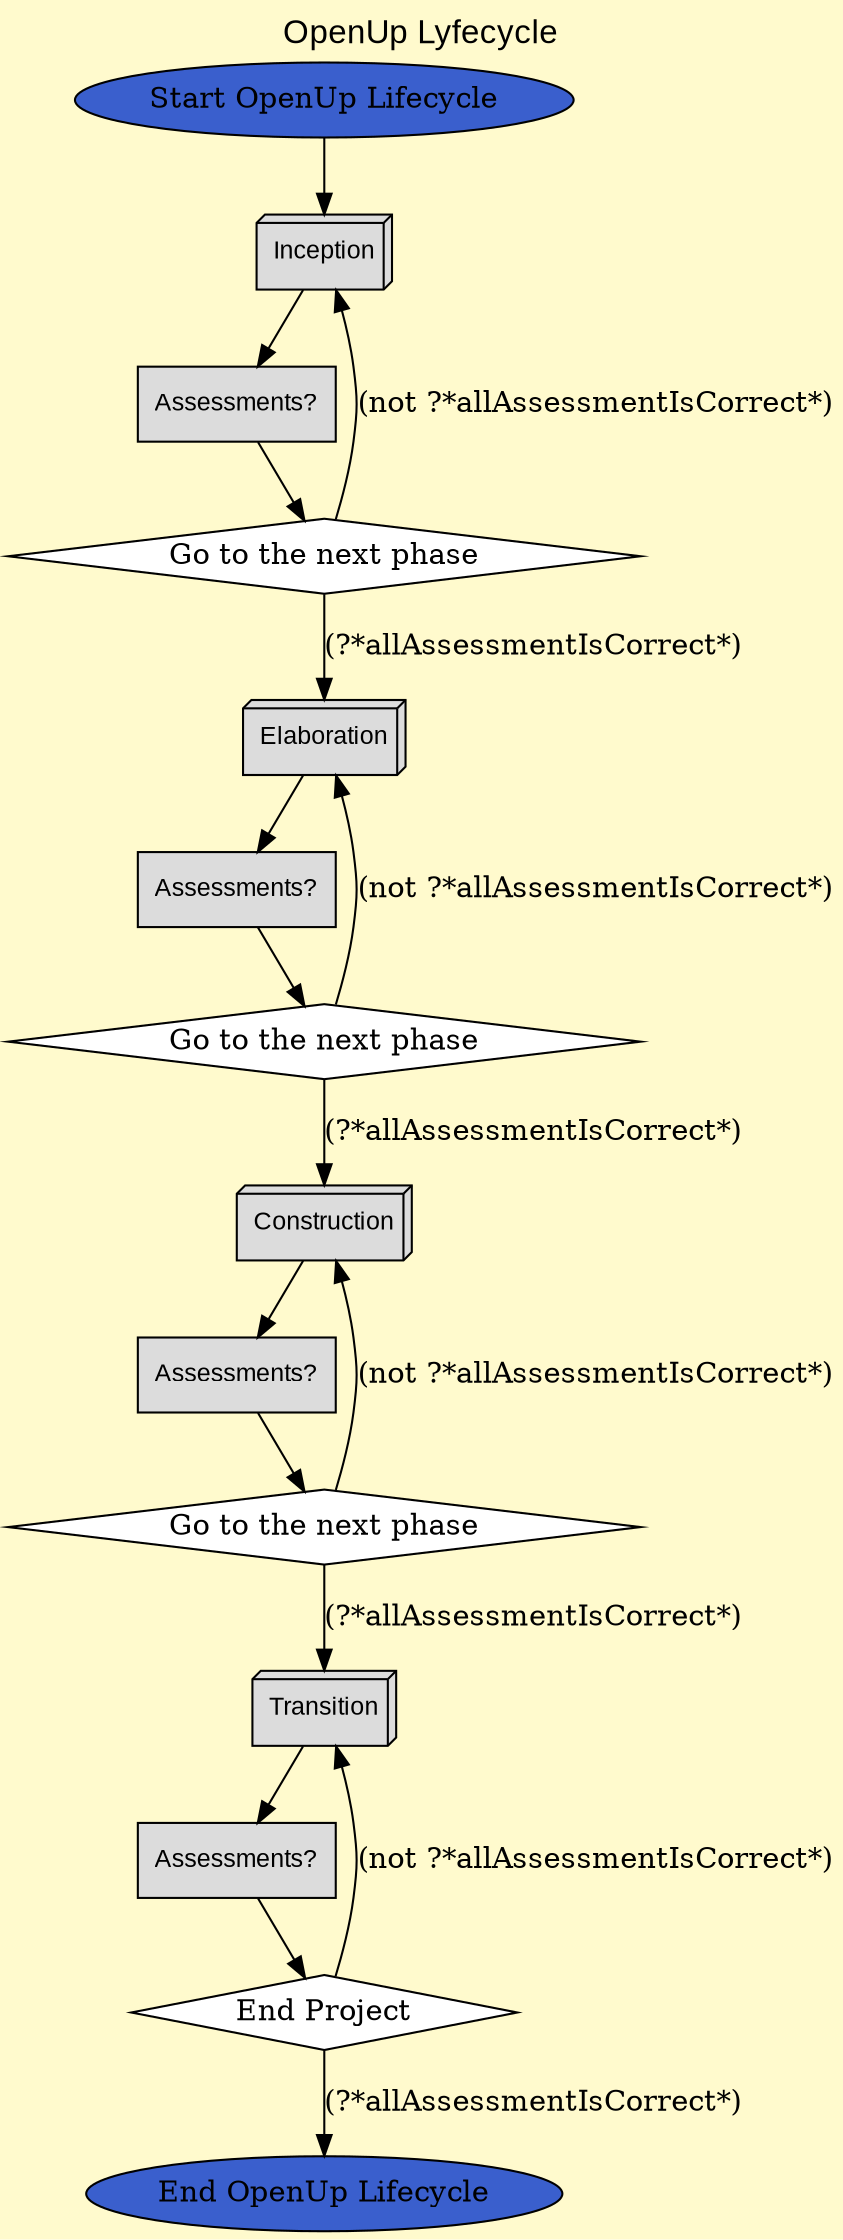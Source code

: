 digraph openUp_lifecycle {
  graph [
    fontsize = 16,
    fontname = Arial,
    label = "OpenUp Lyfecycle",
    labelloc = t,
    bgcolor = "lemonchiffon"
  ];
  
    "Methodology Start 1 0 0 0 0 0 0 OpenUp Lifecycle | Alpha" -> "Methodology Phase 1 1 0 0 0 0 0 Inception |";
	
	"Methodology Phase 1 1 0 0 0 0 0 Inception |" -> "Methodology Question 1 1 0 0 0 0 0 Inception |";
	"Methodology Question 1 1 0 0 0 0 0 Inception |" -> "Methodology Decision 1 1 0 0 0 0 0 Inception |";
	"Methodology Decision 1 1 0 0 0 0 0 Inception |" -> "Methodology Phase 1 1 0 0 0 0 0 Inception |" [label="(not ?*allAssessmentIsCorrect*)"];
	"Methodology Decision 1 1 0 0 0 0 0 Inception |" -> "Methodology Phase 1 2 0 0 0 0 0 Elaboration |" [label="(?*allAssessmentIsCorrect*)"];

	"Methodology Phase 1 2 0 0 0 0 0 Elaboration |" -> "Methodology Question 1 2 0 0 0 0 0 Elaboration |";
	"Methodology Question 1 2 0 0 0 0 0 Elaboration |" -> "Methodology Decision 1 2 0 0 0 0 0 Elaboration |";
	"Methodology Decision 1 2 0 0 0 0 0 Elaboration |" -> "Methodology Phase 1 2 0 0 0 0 0 Elaboration |" [label="(not ?*allAssessmentIsCorrect*)"];
	"Methodology Decision 1 2 0 0 0 0 0 Elaboration |" -> "Methodology Phase 1 3 0 0 0 0 0 Construction |" [label="(?*allAssessmentIsCorrect*)"];
	
	"Methodology Phase 1 3 0 0 0 0 0 Construction |" -> "Methodology Question 1 3 0 0 0 0 0 Construction |";
	"Methodology Question 1 3 0 0 0 0 0 Construction |" -> "Methodology Decision 1 3 0 0 0 0 0 Construction |";
	"Methodology Decision 1 3 0 0 0 0 0 Construction |" -> "Methodology Phase 1 3 0 0 0 0 0 Construction |" [label="(not ?*allAssessmentIsCorrect*)"];
	"Methodology Decision 1 3 0 0 0 0 0 Construction |" -> "Methodology Phase 1 4 0 0 0 0 0 Transition |" [label="(?*allAssessmentIsCorrect*)"];
	
	"Methodology Phase 1 4 0 0 0 0 0 Transition |" -> "Methodology Question 1 4 0 0 0 0 0 Transition |";
	"Methodology Question 1 4 0 0 0 0 0 Transition |" -> "Methodology Decision 1 4 0 0 0 0 0 Transition |";
	"Methodology Decision 1 4 0 0 0 0 0 Transition |" -> "Methodology Phase 1 4 0 0 0 0 0 Transition |" [label="(not ?*allAssessmentIsCorrect*)"];
	"Methodology Decision 1 4 0 0 0 0 0 Transition |" -> "Methodology End 1 0 0 0 0 0 0 O OpenUp Lifecycle | Alpha" [label="(?*allAssessmentIsCorrect*)"];
	
	"Methodology Start 1 0 0 0 0 0 0 OpenUp Lifecycle | Alpha" [shape=ellipse,label="Start OpenUp Lifecycle",fillcolor =royalblue3,style=filled];
	"Methodology End 1 0 0 0 0 0 0 O OpenUp Lifecycle | Alpha" [shape=ellipse,label="End OpenUp Lifecycle",fillcolor =royalblue3,style=filled];
	
	"Methodology Decision 1 1 0 0 0 0 0 Inception |" [shape=diamond,label="Go to the next phase",fillcolor=white,style=filled];
	"Methodology Decision 1 2 0 0 0 0 0 Elaboration |" [shape=diamond,label="Go to the next phase",fillcolor=white,style=filled];
	"Methodology Decision 1 3 0 0 0 0 0 Construction |" [shape=diamond,label="Go to the next phase",fillcolor=white,style=filled];
	"Methodology Decision 1 4 0 0 0 0 0 Transition |" [shape=diamond,label="End Project",fillcolor=white,style=filled];
	
	"Methodology Question 1 1 0 0 0 0 0 Inception |" [
    		shape = box,
    		label = "Assessments?",
    		margin="0.11,0.11",
    		fillcolor = "#DCDCDC",
    		style = filled,
    		fontname = Arial,
	   		fontsize = 12
  	];	
	
	"Methodology Question 1 2 0 0 0 0 0 Elaboration |" [
    		shape = box,
    		label = "Assessments?",
    		margin="0.11,0.11",
    		fillcolor = "#DCDCDC",
    		style = filled,
    		fontname = Arial,
	   		fontsize = 12
  	];	
	
	"Methodology Question 1 3 0 0 0 0 0 Construction |" [
    		shape = box,
    		label = "Assessments?",
    		margin="0.11,0.11",
    		fillcolor = "#DCDCDC",
    		style = filled,
    		fontname = Arial,
	   		fontsize = 12
  	];	
	
	"Methodology Question 1 4 0 0 0 0 0 Transition |" [
    		shape = box,
    		label = "Assessments?",
    		margin="0.11,0.11",
    		fillcolor = "#DCDCDC",
    		style = filled,
    		fontname = Arial,
	   		fontsize = 12
  	];	
	
	"Methodology Phase 1 1 0 0 0 0 0 Inception |" [
    		shape = box3d,
    		label = "Inception",
    		margin="0.11,0.11",
	   		URL = "./Inception/inception.html",	   	
    		fillcolor = "#DCDCDC",
    		style = filled,
    		fontname = Arial,
	   		fontsize = 12
	   		 
  		];	
	
	"Methodology Phase 1 2 0 0 0 0 0 Elaboration |" [
    		shape = box3d,
    		label = "Elaboration",
    		margin="0.11,0.11",
	   		URL = "./Elaboration/elaboration.html",	   	
    		fillcolor = "#DCDCDC",
    		style = filled,
    		fontname = Arial,
	   		fontsize = 12
	   		 
  		];
	
	"Methodology Phase 1 3 0 0 0 0 0 Construction |" [
    		shape = box3d,
    		label = "Construction",
    		margin="0.11,0.11",
	   		URL = "./Construction/construction.html",	   	
    		fillcolor = "#DCDCDC",
    		style = filled,
    		fontname = Arial,
	   		fontsize = 12
	   		 
  		];
	"Methodology Phase 1 4 0 0 0 0 0 Transition |" [
    		shape = box3d,
    		label = "Transition",
    		margin="0.11,0.11",
	   		URL = "./Transition/transition.html",	   	
    		fillcolor = "#DCDCDC",
    		style = filled,
    		fontname = Arial,
	   		fontsize = 12
	   		 
  		];	
}